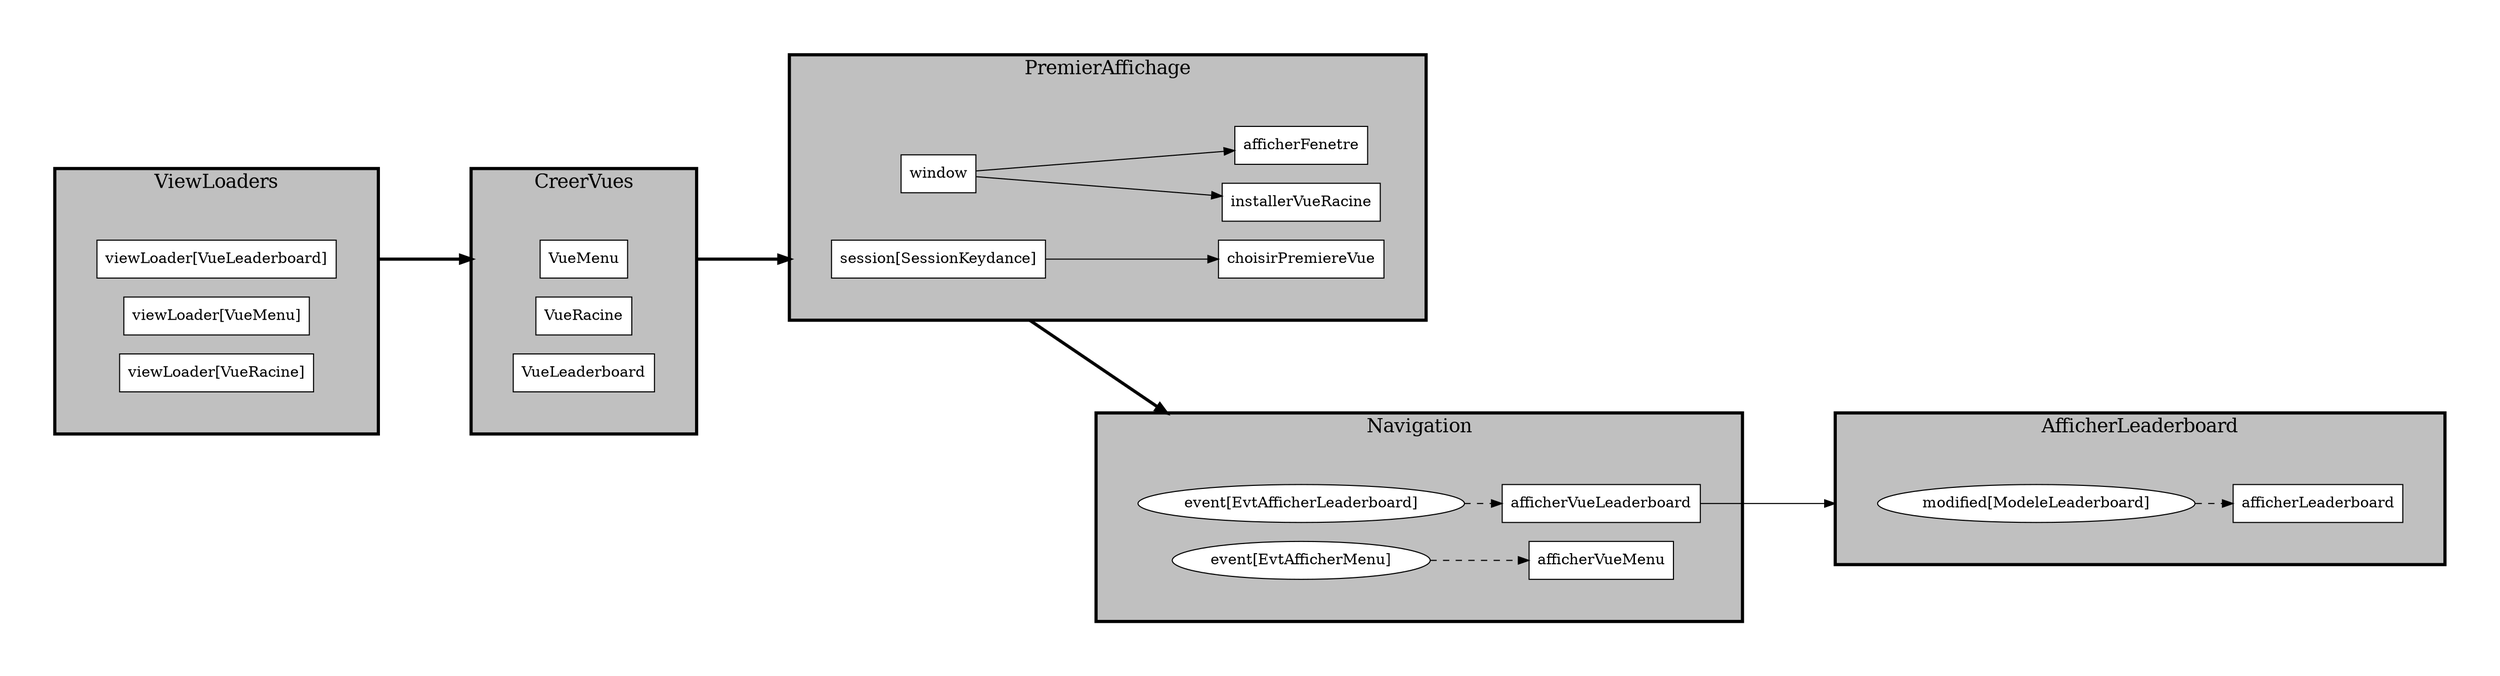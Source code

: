 digraph "frontend" {
edge ["dir"="forward"]
graph ["rankdir"="LR","compound"="true","overlap"="false"]
subgraph "cluster_ViewLoaders__container" {
edge ["dir"="none"]
graph ["margin"="40","style"="invis"]
subgraph "cluster_ViewLoaders" {
edge ["dir"="forward"]
graph ["rankdir"="LR","label"="ViewLoaders","style"="filled","fillcolor"="gray","penwidth"="3.0","fontsize"="18.0"]
"ViewLoaders_viewLoader[VueLeaderboard]" ["label"="viewLoader[VueLeaderboard]","style"="filled","fillcolor"="white","shape"="box"]
"ViewLoaders_viewLoader[VueMenu]" ["label"="viewLoader[VueMenu]","style"="filled","fillcolor"="white","shape"="box"]
"ViewLoaders_viewLoader[VueRacine]" ["label"="viewLoader[VueRacine]","style"="filled","fillcolor"="white","shape"="box"]
}
}
subgraph "cluster_CreerVues__container" {
edge ["dir"="none"]
graph ["margin"="40","style"="invis"]
subgraph "cluster_CreerVues" {
edge ["dir"="forward"]
graph ["rankdir"="LR","label"="CreerVues","style"="filled","fillcolor"="gray","penwidth"="3.0","fontsize"="18.0"]
"CreerVues_VueMenu" ["label"="VueMenu","style"="filled","fillcolor"="white","shape"="box"]
"CreerVues_VueRacine" ["label"="VueRacine","style"="filled","fillcolor"="white","shape"="box"]
"CreerVues_VueLeaderboard" ["label"="VueLeaderboard","style"="filled","fillcolor"="white","shape"="box"]
}
}
subgraph "cluster_PremierAffichage__container" {
edge ["dir"="none"]
graph ["margin"="40","style"="invis"]
subgraph "cluster_PremierAffichage" {
edge ["dir"="forward"]
graph ["rankdir"="LR","label"="PremierAffichage","style"="filled","fillcolor"="gray","penwidth"="3.0","fontsize"="18.0"]
"PremierAffichage_session[SessionKeydance]" ["label"="session[SessionKeydance]","style"="filled","fillcolor"="white","shape"="box"]
"PremierAffichage_window" ["label"="window","style"="filled","fillcolor"="white","shape"="box"]
"PremierAffichage_afficherFenetre" ["label"="afficherFenetre","style"="filled","fillcolor"="white","shape"="box"]
"PremierAffichage_installerVueRacine" ["label"="installerVueRacine","style"="filled","fillcolor"="white","shape"="box"]
"PremierAffichage_choisirPremiereVue" ["label"="choisirPremiereVue","style"="filled","fillcolor"="white","shape"="box"]
}
}
subgraph "cluster_Navigation__container" {
edge ["dir"="none"]
graph ["margin"="40","style"="invis"]
subgraph "cluster_Navigation" {
edge ["dir"="forward"]
graph ["rankdir"="LR","label"="Navigation","style"="filled","fillcolor"="gray","penwidth"="3.0","fontsize"="18.0"]
"Navigation_event[EvtAfficherLeaderboard]" ["label"="event[EvtAfficherLeaderboard]","style"="filled","fillcolor"="white"]
"Navigation_afficherVueMenu" ["label"="afficherVueMenu","style"="filled","fillcolor"="white","shape"="box"]
"Navigation_afficherVueLeaderboard" ["label"="afficherVueLeaderboard","style"="filled","fillcolor"="white","shape"="box"]
"Navigation_event[EvtAfficherMenu]" ["label"="event[EvtAfficherMenu]","style"="filled","fillcolor"="white"]
}
}
subgraph "cluster_AfficherLeaderboard__container" {
edge ["dir"="none"]
graph ["margin"="40","style"="invis"]
subgraph "cluster_AfficherLeaderboard" {
edge ["dir"="forward"]
graph ["rankdir"="LR","label"="AfficherLeaderboard","style"="filled","fillcolor"="gray","penwidth"="3.0","fontsize"="18.0"]
"AfficherLeaderboard_modified[ModeleLeaderboard]" ["label"="modified[ModeleLeaderboard]","style"="filled","fillcolor"="white"]
"AfficherLeaderboard_afficherLeaderboard" ["label"="afficherLeaderboard","style"="filled","fillcolor"="white","shape"="box"]
}
}
"ViewLoaders_viewLoader[VueLeaderboard]" -> "CreerVues_VueMenu" ["label"="","ltail"="cluster_ViewLoaders","lhead"="cluster_CreerVues","penwidth"="3"]
"CreerVues_VueMenu" -> "PremierAffichage_session[SessionKeydance]" ["label"="","ltail"="cluster_CreerVues","lhead"="cluster_PremierAffichage","penwidth"="3"]
"PremierAffichage_session[SessionKeydance]" -> "PremierAffichage_choisirPremiereVue" ["label"=""]
"PremierAffichage_session[SessionKeydance]" -> "Navigation_event[EvtAfficherLeaderboard]" ["label"="","ltail"="cluster_PremierAffichage","lhead"="cluster_Navigation","penwidth"="3"]
"Navigation_event[EvtAfficherLeaderboard]" -> "Navigation_afficherVueLeaderboard" ["label"="","style"="dashed"]
"Navigation_afficherVueLeaderboard" -> "AfficherLeaderboard_modified[ModeleLeaderboard]" ["label"="","lhead"="cluster_AfficherLeaderboard"]
"AfficherLeaderboard_modified[ModeleLeaderboard]" -> "AfficherLeaderboard_afficherLeaderboard" ["label"="","style"="dashed"]
"Navigation_event[EvtAfficherMenu]" -> "Navigation_afficherVueMenu" ["label"="","style"="dashed"]
"PremierAffichage_window" -> "PremierAffichage_installerVueRacine" ["label"=""]
"PremierAffichage_window" -> "PremierAffichage_afficherFenetre" ["label"=""]
}
